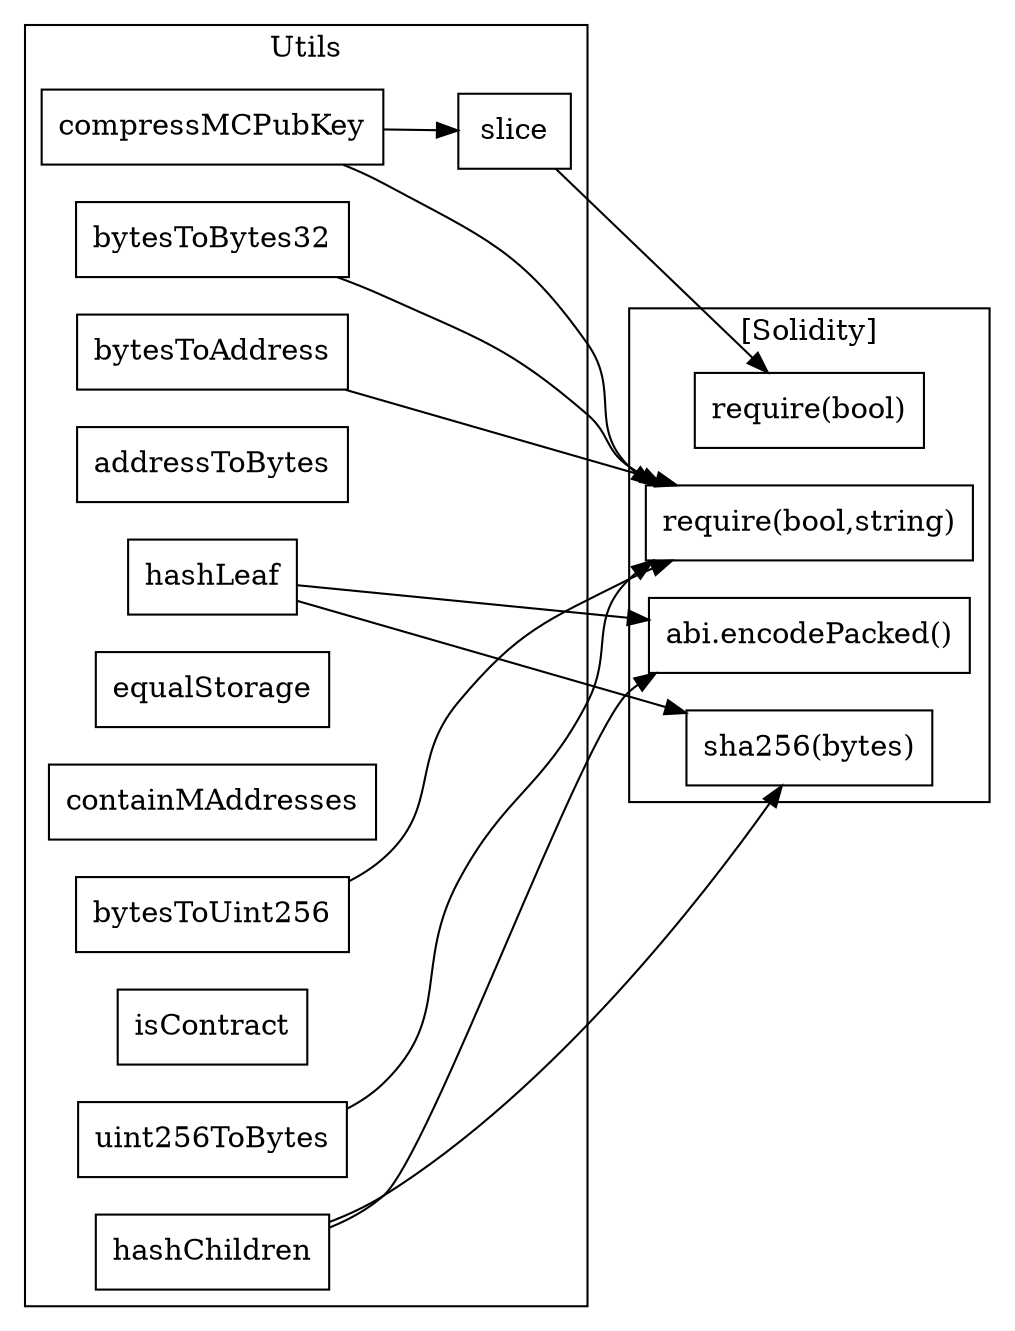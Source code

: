 strict digraph {
rankdir="LR"
node [shape=box]
subgraph cluster_2778_Utils {
label = "Utils"
"2778_compressMCPubKey" [label="compressMCPubKey"]
"2778_bytesToBytes32" [label="bytesToBytes32"]
"2778_bytesToAddress" [label="bytesToAddress"]
"2778_addressToBytes" [label="addressToBytes"]
"2778_hashLeaf" [label="hashLeaf"]
"2778_equalStorage" [label="equalStorage"]
"2778_containMAddresses" [label="containMAddresses"]
"2778_bytesToUint256" [label="bytesToUint256"]
"2778_isContract" [label="isContract"]
"2778_uint256ToBytes" [label="uint256ToBytes"]
"2778_hashChildren" [label="hashChildren"]
"2778_slice" [label="slice"]
"2778_compressMCPubKey" -> "2778_slice"
}subgraph cluster_solidity {
label = "[Solidity]"
"require(bool)" 
"abi.encodePacked()" 
"require(bool,string)" 
"sha256(bytes)" 
"2778_slice" -> "require(bool)"
"2778_bytesToBytes32" -> "require(bool,string)"
"2778_bytesToUint256" -> "require(bool,string)"
"2778_hashChildren" -> "sha256(bytes)"
"2778_hashChildren" -> "abi.encodePacked()"
"2778_hashLeaf" -> "abi.encodePacked()"
"2778_uint256ToBytes" -> "require(bool,string)"
"2778_hashLeaf" -> "sha256(bytes)"
"2778_bytesToAddress" -> "require(bool,string)"
"2778_compressMCPubKey" -> "require(bool,string)"
}
}